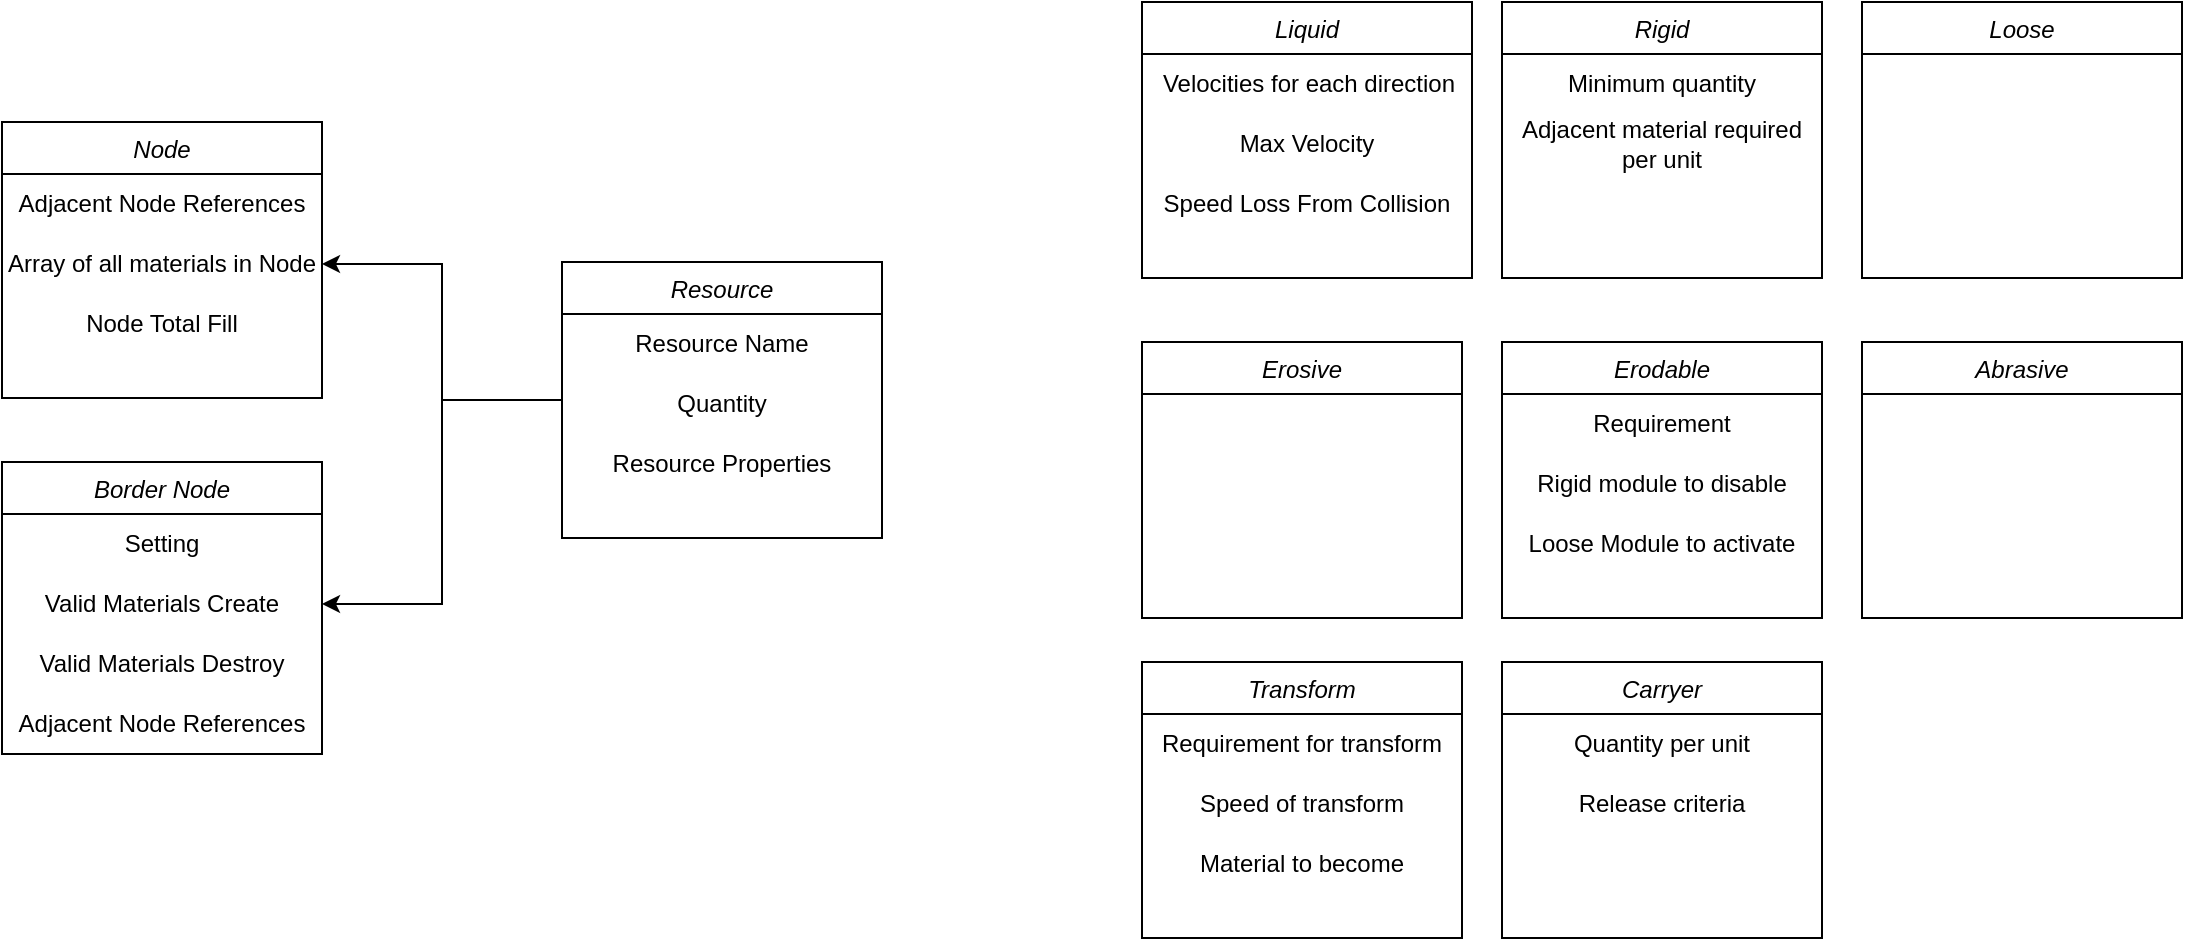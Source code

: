 <mxfile version="24.9.0">
  <diagram id="C5RBs43oDa-KdzZeNtuy" name="Page-1">
    <mxGraphModel grid="1" page="1" gridSize="10" guides="1" tooltips="1" connect="1" arrows="1" fold="1" pageScale="1" pageWidth="827" pageHeight="1169" math="0" shadow="0">
      <root>
        <mxCell id="WIyWlLk6GJQsqaUBKTNV-0" />
        <mxCell id="WIyWlLk6GJQsqaUBKTNV-1" parent="WIyWlLk6GJQsqaUBKTNV-0" />
        <mxCell id="zkfFHV4jXpPFQw0GAbJ--0" value="Node" style="swimlane;fontStyle=2;align=center;verticalAlign=top;childLayout=stackLayout;horizontal=1;startSize=26;horizontalStack=0;resizeParent=1;resizeLast=0;collapsible=1;marginBottom=0;rounded=0;shadow=0;strokeWidth=1;" vertex="1" parent="WIyWlLk6GJQsqaUBKTNV-1">
          <mxGeometry x="30" y="120" width="160" height="138" as="geometry">
            <mxRectangle x="30" y="130" width="160" height="26" as="alternateBounds" />
          </mxGeometry>
        </mxCell>
        <mxCell id="JslunA1BUfX1zPJ64LvY-2" value="Adjacent Node References" style="text;html=1;align=center;verticalAlign=middle;whiteSpace=wrap;rounded=0;" vertex="1" parent="zkfFHV4jXpPFQw0GAbJ--0">
          <mxGeometry y="26" width="160" height="30" as="geometry" />
        </mxCell>
        <mxCell id="JslunA1BUfX1zPJ64LvY-3" value="Array of all materials in Node" style="text;html=1;align=center;verticalAlign=middle;whiteSpace=wrap;rounded=0;" vertex="1" parent="zkfFHV4jXpPFQw0GAbJ--0">
          <mxGeometry y="56" width="160" height="30" as="geometry" />
        </mxCell>
        <mxCell id="JslunA1BUfX1zPJ64LvY-5" value="Node Total Fill" style="text;html=1;align=center;verticalAlign=middle;whiteSpace=wrap;rounded=0;" vertex="1" parent="zkfFHV4jXpPFQw0GAbJ--0">
          <mxGeometry y="86" width="160" height="30" as="geometry" />
        </mxCell>
        <mxCell id="JslunA1BUfX1zPJ64LvY-7" value="Border Node" style="swimlane;fontStyle=2;align=center;verticalAlign=top;childLayout=stackLayout;horizontal=1;startSize=26;horizontalStack=0;resizeParent=1;resizeLast=0;collapsible=1;marginBottom=0;rounded=0;shadow=0;strokeWidth=1;" vertex="1" parent="WIyWlLk6GJQsqaUBKTNV-1">
          <mxGeometry x="30" y="290" width="160" height="146" as="geometry">
            <mxRectangle x="30" y="130" width="160" height="26" as="alternateBounds" />
          </mxGeometry>
        </mxCell>
        <mxCell id="JslunA1BUfX1zPJ64LvY-8" value="Setting" style="text;html=1;align=center;verticalAlign=middle;whiteSpace=wrap;rounded=0;" vertex="1" parent="JslunA1BUfX1zPJ64LvY-7">
          <mxGeometry y="26" width="160" height="30" as="geometry" />
        </mxCell>
        <mxCell id="JslunA1BUfX1zPJ64LvY-9" value="Valid Materials Create" style="text;html=1;align=center;verticalAlign=middle;whiteSpace=wrap;rounded=0;" vertex="1" parent="JslunA1BUfX1zPJ64LvY-7">
          <mxGeometry y="56" width="160" height="30" as="geometry" />
        </mxCell>
        <mxCell id="JslunA1BUfX1zPJ64LvY-11" value="Valid Materials Destroy" style="text;html=1;align=center;verticalAlign=middle;whiteSpace=wrap;rounded=0;" vertex="1" parent="JslunA1BUfX1zPJ64LvY-7">
          <mxGeometry y="86" width="160" height="30" as="geometry" />
        </mxCell>
        <mxCell id="JslunA1BUfX1zPJ64LvY-36" value="Adjacent Node References" style="text;html=1;align=center;verticalAlign=middle;whiteSpace=wrap;rounded=0;" vertex="1" parent="JslunA1BUfX1zPJ64LvY-7">
          <mxGeometry y="116" width="160" height="30" as="geometry" />
        </mxCell>
        <mxCell id="JslunA1BUfX1zPJ64LvY-34" style="edgeStyle=orthogonalEdgeStyle;rounded=0;orthogonalLoop=1;jettySize=auto;html=1;entryX=1;entryY=0.5;entryDx=0;entryDy=0;" edge="1" parent="WIyWlLk6GJQsqaUBKTNV-1" source="JslunA1BUfX1zPJ64LvY-19" target="JslunA1BUfX1zPJ64LvY-9">
          <mxGeometry relative="1" as="geometry" />
        </mxCell>
        <mxCell id="JslunA1BUfX1zPJ64LvY-35" style="edgeStyle=orthogonalEdgeStyle;rounded=0;orthogonalLoop=1;jettySize=auto;html=1;entryX=1;entryY=0.5;entryDx=0;entryDy=0;" edge="1" parent="WIyWlLk6GJQsqaUBKTNV-1" source="JslunA1BUfX1zPJ64LvY-19" target="JslunA1BUfX1zPJ64LvY-3">
          <mxGeometry relative="1" as="geometry" />
        </mxCell>
        <mxCell id="JslunA1BUfX1zPJ64LvY-19" value="Resource" style="swimlane;fontStyle=2;align=center;verticalAlign=top;childLayout=stackLayout;horizontal=1;startSize=26;horizontalStack=0;resizeParent=1;resizeLast=0;collapsible=1;marginBottom=0;rounded=0;shadow=0;strokeWidth=1;" vertex="1" parent="WIyWlLk6GJQsqaUBKTNV-1">
          <mxGeometry x="310" y="190" width="160" height="138" as="geometry">
            <mxRectangle x="30" y="130" width="160" height="26" as="alternateBounds" />
          </mxGeometry>
        </mxCell>
        <mxCell id="JslunA1BUfX1zPJ64LvY-28" value="Resource Name" style="text;html=1;align=center;verticalAlign=middle;whiteSpace=wrap;rounded=0;" vertex="1" parent="JslunA1BUfX1zPJ64LvY-19">
          <mxGeometry y="26" width="160" height="30" as="geometry" />
        </mxCell>
        <mxCell id="JslunA1BUfX1zPJ64LvY-20" value="Quantity" style="text;html=1;align=center;verticalAlign=middle;whiteSpace=wrap;rounded=0;" vertex="1" parent="JslunA1BUfX1zPJ64LvY-19">
          <mxGeometry y="56" width="160" height="30" as="geometry" />
        </mxCell>
        <mxCell id="JslunA1BUfX1zPJ64LvY-29" value="Resource Properties" style="text;html=1;align=center;verticalAlign=middle;whiteSpace=wrap;rounded=0;" vertex="1" parent="JslunA1BUfX1zPJ64LvY-19">
          <mxGeometry y="86" width="160" height="30" as="geometry" />
        </mxCell>
        <mxCell id="JslunA1BUfX1zPJ64LvY-37" value="Liquid" style="swimlane;fontStyle=2;align=center;verticalAlign=top;childLayout=stackLayout;horizontal=1;startSize=26;horizontalStack=0;resizeParent=1;resizeLast=0;collapsible=1;marginBottom=0;rounded=0;shadow=0;strokeWidth=1;" vertex="1" parent="WIyWlLk6GJQsqaUBKTNV-1">
          <mxGeometry x="600" y="60" width="165" height="138" as="geometry">
            <mxRectangle x="30" y="130" width="160" height="26" as="alternateBounds" />
          </mxGeometry>
        </mxCell>
        <mxCell id="JslunA1BUfX1zPJ64LvY-48" value="Velocities for each direction" style="text;html=1;align=center;verticalAlign=middle;resizable=0;points=[];autosize=1;strokeColor=none;fillColor=none;" vertex="1" parent="JslunA1BUfX1zPJ64LvY-37">
          <mxGeometry y="26" width="165" height="30" as="geometry" />
        </mxCell>
        <mxCell id="JslunA1BUfX1zPJ64LvY-49" value="Max Velocity" style="text;html=1;align=center;verticalAlign=middle;whiteSpace=wrap;rounded=0;" vertex="1" parent="JslunA1BUfX1zPJ64LvY-37">
          <mxGeometry y="56" width="165" height="30" as="geometry" />
        </mxCell>
        <mxCell id="JslunA1BUfX1zPJ64LvY-50" value="Speed Loss From Collision" style="text;html=1;align=center;verticalAlign=middle;whiteSpace=wrap;rounded=0;" vertex="1" parent="JslunA1BUfX1zPJ64LvY-37">
          <mxGeometry y="86" width="165" height="30" as="geometry" />
        </mxCell>
        <mxCell id="JslunA1BUfX1zPJ64LvY-41" value="Rigid" style="swimlane;fontStyle=2;align=center;verticalAlign=top;childLayout=stackLayout;horizontal=1;startSize=26;horizontalStack=0;resizeParent=1;resizeLast=0;collapsible=1;marginBottom=0;rounded=0;shadow=0;strokeWidth=1;" vertex="1" parent="WIyWlLk6GJQsqaUBKTNV-1">
          <mxGeometry x="780" y="60" width="160" height="138" as="geometry">
            <mxRectangle x="30" y="130" width="160" height="26" as="alternateBounds" />
          </mxGeometry>
        </mxCell>
        <mxCell id="JslunA1BUfX1zPJ64LvY-51" value="Minimum quantity" style="text;html=1;align=center;verticalAlign=middle;whiteSpace=wrap;rounded=0;" vertex="1" parent="JslunA1BUfX1zPJ64LvY-41">
          <mxGeometry y="26" width="160" height="30" as="geometry" />
        </mxCell>
        <mxCell id="JslunA1BUfX1zPJ64LvY-52" value="Adjacent material required per unit" style="text;html=1;align=center;verticalAlign=middle;whiteSpace=wrap;rounded=0;" vertex="1" parent="JslunA1BUfX1zPJ64LvY-41">
          <mxGeometry y="56" width="160" height="30" as="geometry" />
        </mxCell>
        <mxCell id="JslunA1BUfX1zPJ64LvY-42" value="Loose" style="swimlane;fontStyle=2;align=center;verticalAlign=top;childLayout=stackLayout;horizontal=1;startSize=26;horizontalStack=0;resizeParent=1;resizeLast=0;collapsible=1;marginBottom=0;rounded=0;shadow=0;strokeWidth=1;" vertex="1" parent="WIyWlLk6GJQsqaUBKTNV-1">
          <mxGeometry x="960" y="60" width="160" height="138" as="geometry">
            <mxRectangle x="30" y="130" width="160" height="26" as="alternateBounds" />
          </mxGeometry>
        </mxCell>
        <mxCell id="JslunA1BUfX1zPJ64LvY-43" value="Erosive" style="swimlane;fontStyle=2;align=center;verticalAlign=top;childLayout=stackLayout;horizontal=1;startSize=26;horizontalStack=0;resizeParent=1;resizeLast=0;collapsible=1;marginBottom=0;rounded=0;shadow=0;strokeWidth=1;" vertex="1" parent="WIyWlLk6GJQsqaUBKTNV-1">
          <mxGeometry x="600" y="230" width="160" height="138" as="geometry">
            <mxRectangle x="30" y="130" width="160" height="26" as="alternateBounds" />
          </mxGeometry>
        </mxCell>
        <mxCell id="JslunA1BUfX1zPJ64LvY-44" value="Carryer" style="swimlane;fontStyle=2;align=center;verticalAlign=top;childLayout=stackLayout;horizontal=1;startSize=26;horizontalStack=0;resizeParent=1;resizeLast=0;collapsible=1;marginBottom=0;rounded=0;shadow=0;strokeWidth=1;" vertex="1" parent="WIyWlLk6GJQsqaUBKTNV-1">
          <mxGeometry x="780" y="390" width="160" height="138" as="geometry">
            <mxRectangle x="30" y="130" width="160" height="26" as="alternateBounds" />
          </mxGeometry>
        </mxCell>
        <mxCell id="JslunA1BUfX1zPJ64LvY-56" value="Quantity per unit" style="text;html=1;align=center;verticalAlign=middle;whiteSpace=wrap;rounded=0;" vertex="1" parent="JslunA1BUfX1zPJ64LvY-44">
          <mxGeometry y="26" width="160" height="30" as="geometry" />
        </mxCell>
        <mxCell id="JslunA1BUfX1zPJ64LvY-57" value="Release criteria" style="text;html=1;align=center;verticalAlign=middle;whiteSpace=wrap;rounded=0;" vertex="1" parent="JslunA1BUfX1zPJ64LvY-44">
          <mxGeometry y="56" width="160" height="30" as="geometry" />
        </mxCell>
        <mxCell id="JslunA1BUfX1zPJ64LvY-45" value="Abrasive" style="swimlane;fontStyle=2;align=center;verticalAlign=top;childLayout=stackLayout;horizontal=1;startSize=26;horizontalStack=0;resizeParent=1;resizeLast=0;collapsible=1;marginBottom=0;rounded=0;shadow=0;strokeWidth=1;" vertex="1" parent="WIyWlLk6GJQsqaUBKTNV-1">
          <mxGeometry x="960" y="230" width="160" height="138" as="geometry">
            <mxRectangle x="30" y="130" width="160" height="26" as="alternateBounds" />
          </mxGeometry>
        </mxCell>
        <mxCell id="JslunA1BUfX1zPJ64LvY-46" value="Transform" style="swimlane;fontStyle=2;align=center;verticalAlign=top;childLayout=stackLayout;horizontal=1;startSize=26;horizontalStack=0;resizeParent=1;resizeLast=0;collapsible=1;marginBottom=0;rounded=0;shadow=0;strokeWidth=1;" vertex="1" parent="WIyWlLk6GJQsqaUBKTNV-1">
          <mxGeometry x="600" y="390" width="160" height="138" as="geometry">
            <mxRectangle x="30" y="130" width="160" height="26" as="alternateBounds" />
          </mxGeometry>
        </mxCell>
        <mxCell id="JslunA1BUfX1zPJ64LvY-53" value="Requirement for transform" style="text;html=1;align=center;verticalAlign=middle;whiteSpace=wrap;rounded=0;" vertex="1" parent="JslunA1BUfX1zPJ64LvY-46">
          <mxGeometry y="26" width="160" height="30" as="geometry" />
        </mxCell>
        <mxCell id="JslunA1BUfX1zPJ64LvY-54" value="Speed of transform" style="text;html=1;align=center;verticalAlign=middle;whiteSpace=wrap;rounded=0;" vertex="1" parent="JslunA1BUfX1zPJ64LvY-46">
          <mxGeometry y="56" width="160" height="30" as="geometry" />
        </mxCell>
        <mxCell id="JslunA1BUfX1zPJ64LvY-55" value="Material to become" style="text;html=1;align=center;verticalAlign=middle;whiteSpace=wrap;rounded=0;" vertex="1" parent="JslunA1BUfX1zPJ64LvY-46">
          <mxGeometry y="86" width="160" height="30" as="geometry" />
        </mxCell>
        <mxCell id="JslunA1BUfX1zPJ64LvY-59" value="Erodable" style="swimlane;fontStyle=2;align=center;verticalAlign=top;childLayout=stackLayout;horizontal=1;startSize=26;horizontalStack=0;resizeParent=1;resizeLast=0;collapsible=1;marginBottom=0;rounded=0;shadow=0;strokeWidth=1;" vertex="1" parent="WIyWlLk6GJQsqaUBKTNV-1">
          <mxGeometry x="780" y="230" width="160" height="138" as="geometry">
            <mxRectangle x="30" y="130" width="160" height="26" as="alternateBounds" />
          </mxGeometry>
        </mxCell>
        <mxCell id="JslunA1BUfX1zPJ64LvY-60" value="Requirement" style="text;html=1;align=center;verticalAlign=middle;whiteSpace=wrap;rounded=0;" vertex="1" parent="JslunA1BUfX1zPJ64LvY-59">
          <mxGeometry y="26" width="160" height="30" as="geometry" />
        </mxCell>
        <mxCell id="JslunA1BUfX1zPJ64LvY-61" value="Rigid module to disable" style="text;html=1;align=center;verticalAlign=middle;whiteSpace=wrap;rounded=0;" vertex="1" parent="JslunA1BUfX1zPJ64LvY-59">
          <mxGeometry y="56" width="160" height="30" as="geometry" />
        </mxCell>
        <mxCell id="JslunA1BUfX1zPJ64LvY-62" value="Loose Module to activate" style="text;html=1;align=center;verticalAlign=middle;whiteSpace=wrap;rounded=0;" vertex="1" parent="JslunA1BUfX1zPJ64LvY-59">
          <mxGeometry y="86" width="160" height="30" as="geometry" />
        </mxCell>
      </root>
    </mxGraphModel>
  </diagram>
</mxfile>
